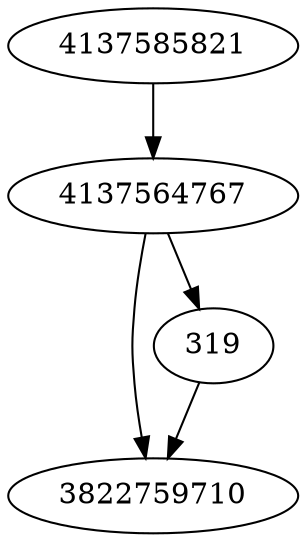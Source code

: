 strict digraph  {
4137564767;
4137585821;
3822759710;
319;
4137564767 -> 3822759710;
4137564767 -> 319;
4137585821 -> 4137564767;
319 -> 3822759710;
}
